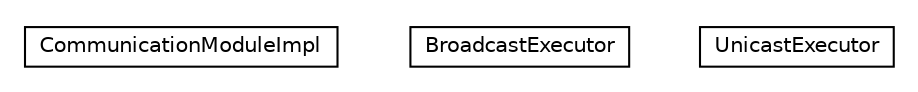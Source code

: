#!/usr/local/bin/dot
#
# Class diagram 
# Generated by UMLGraph version R5_6-24-gf6e263 (http://www.umlgraph.org/)
#

digraph G {
	edge [fontname="Helvetica",fontsize=10,labelfontname="Helvetica",labelfontsize=10];
	node [fontname="Helvetica",fontsize=10,shape=plaintext];
	nodesep=0.25;
	ranksep=0.5;
	// org.universAAL.middleware.modules.communication.CommunicationModuleImpl
	c549087 [label=<<table title="org.universAAL.middleware.modules.communication.CommunicationModuleImpl" border="0" cellborder="1" cellspacing="0" cellpadding="2" port="p" href="./CommunicationModuleImpl.html">
		<tr><td><table border="0" cellspacing="0" cellpadding="1">
<tr><td align="center" balign="center"> CommunicationModuleImpl </td></tr>
		</table></td></tr>
		</table>>, URL="./CommunicationModuleImpl.html", fontname="Helvetica", fontcolor="black", fontsize=10.0];
	// org.universAAL.middleware.modules.communication.BroadcastExecutor
	c549088 [label=<<table title="org.universAAL.middleware.modules.communication.BroadcastExecutor" border="0" cellborder="1" cellspacing="0" cellpadding="2" port="p" href="./BroadcastExecutor.html">
		<tr><td><table border="0" cellspacing="0" cellpadding="1">
<tr><td align="center" balign="center"> BroadcastExecutor </td></tr>
		</table></td></tr>
		</table>>, URL="./BroadcastExecutor.html", fontname="Helvetica", fontcolor="black", fontsize=10.0];
	// org.universAAL.middleware.modules.communication.UnicastExecutor
	c549089 [label=<<table title="org.universAAL.middleware.modules.communication.UnicastExecutor" border="0" cellborder="1" cellspacing="0" cellpadding="2" port="p" href="./UnicastExecutor.html">
		<tr><td><table border="0" cellspacing="0" cellpadding="1">
<tr><td align="center" balign="center"> UnicastExecutor </td></tr>
		</table></td></tr>
		</table>>, URL="./UnicastExecutor.html", fontname="Helvetica", fontcolor="black", fontsize=10.0];
}


